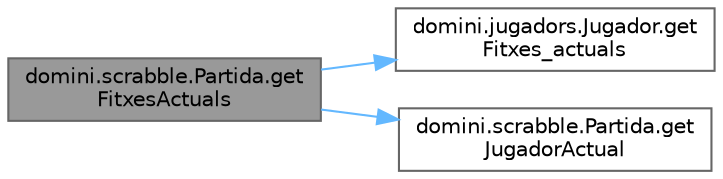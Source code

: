 digraph "domini.scrabble.Partida.getFitxesActuals"
{
 // INTERACTIVE_SVG=YES
 // LATEX_PDF_SIZE
  bgcolor="transparent";
  edge [fontname=Helvetica,fontsize=10,labelfontname=Helvetica,labelfontsize=10];
  node [fontname=Helvetica,fontsize=10,shape=box,height=0.2,width=0.4];
  rankdir="LR";
  Node1 [id="Node000001",label="domini.scrabble.Partida.get\lFitxesActuals",height=0.2,width=0.4,color="gray40", fillcolor="grey60", style="filled", fontcolor="black",tooltip="Retorna la llista de fitxes actuals del jugador que té el torn."];
  Node1 -> Node2 [id="edge1_Node000001_Node000002",color="steelblue1",style="solid",tooltip=" "];
  Node2 [id="Node000002",label="domini.jugadors.Jugador.get\lFitxes_actuals",height=0.2,width=0.4,color="grey40", fillcolor="white", style="filled",URL="$classdomini_1_1jugadors_1_1_jugador.html#acf9520ec234c3f2cc52e1b79b85a008e",tooltip="Retorna la llista amb les fitxes actuals del jugador."];
  Node1 -> Node3 [id="edge2_Node000001_Node000003",color="steelblue1",style="solid",tooltip=" "];
  Node3 [id="Node000003",label="domini.scrabble.Partida.get\lJugadorActual",height=0.2,width=0.4,color="grey40", fillcolor="white", style="filled",URL="$classdomini_1_1scrabble_1_1_partida.html#a97c82dc47217e0515691e5c2ffaa3626",tooltip="Obté el jugador que està jugant el torn."];
}
